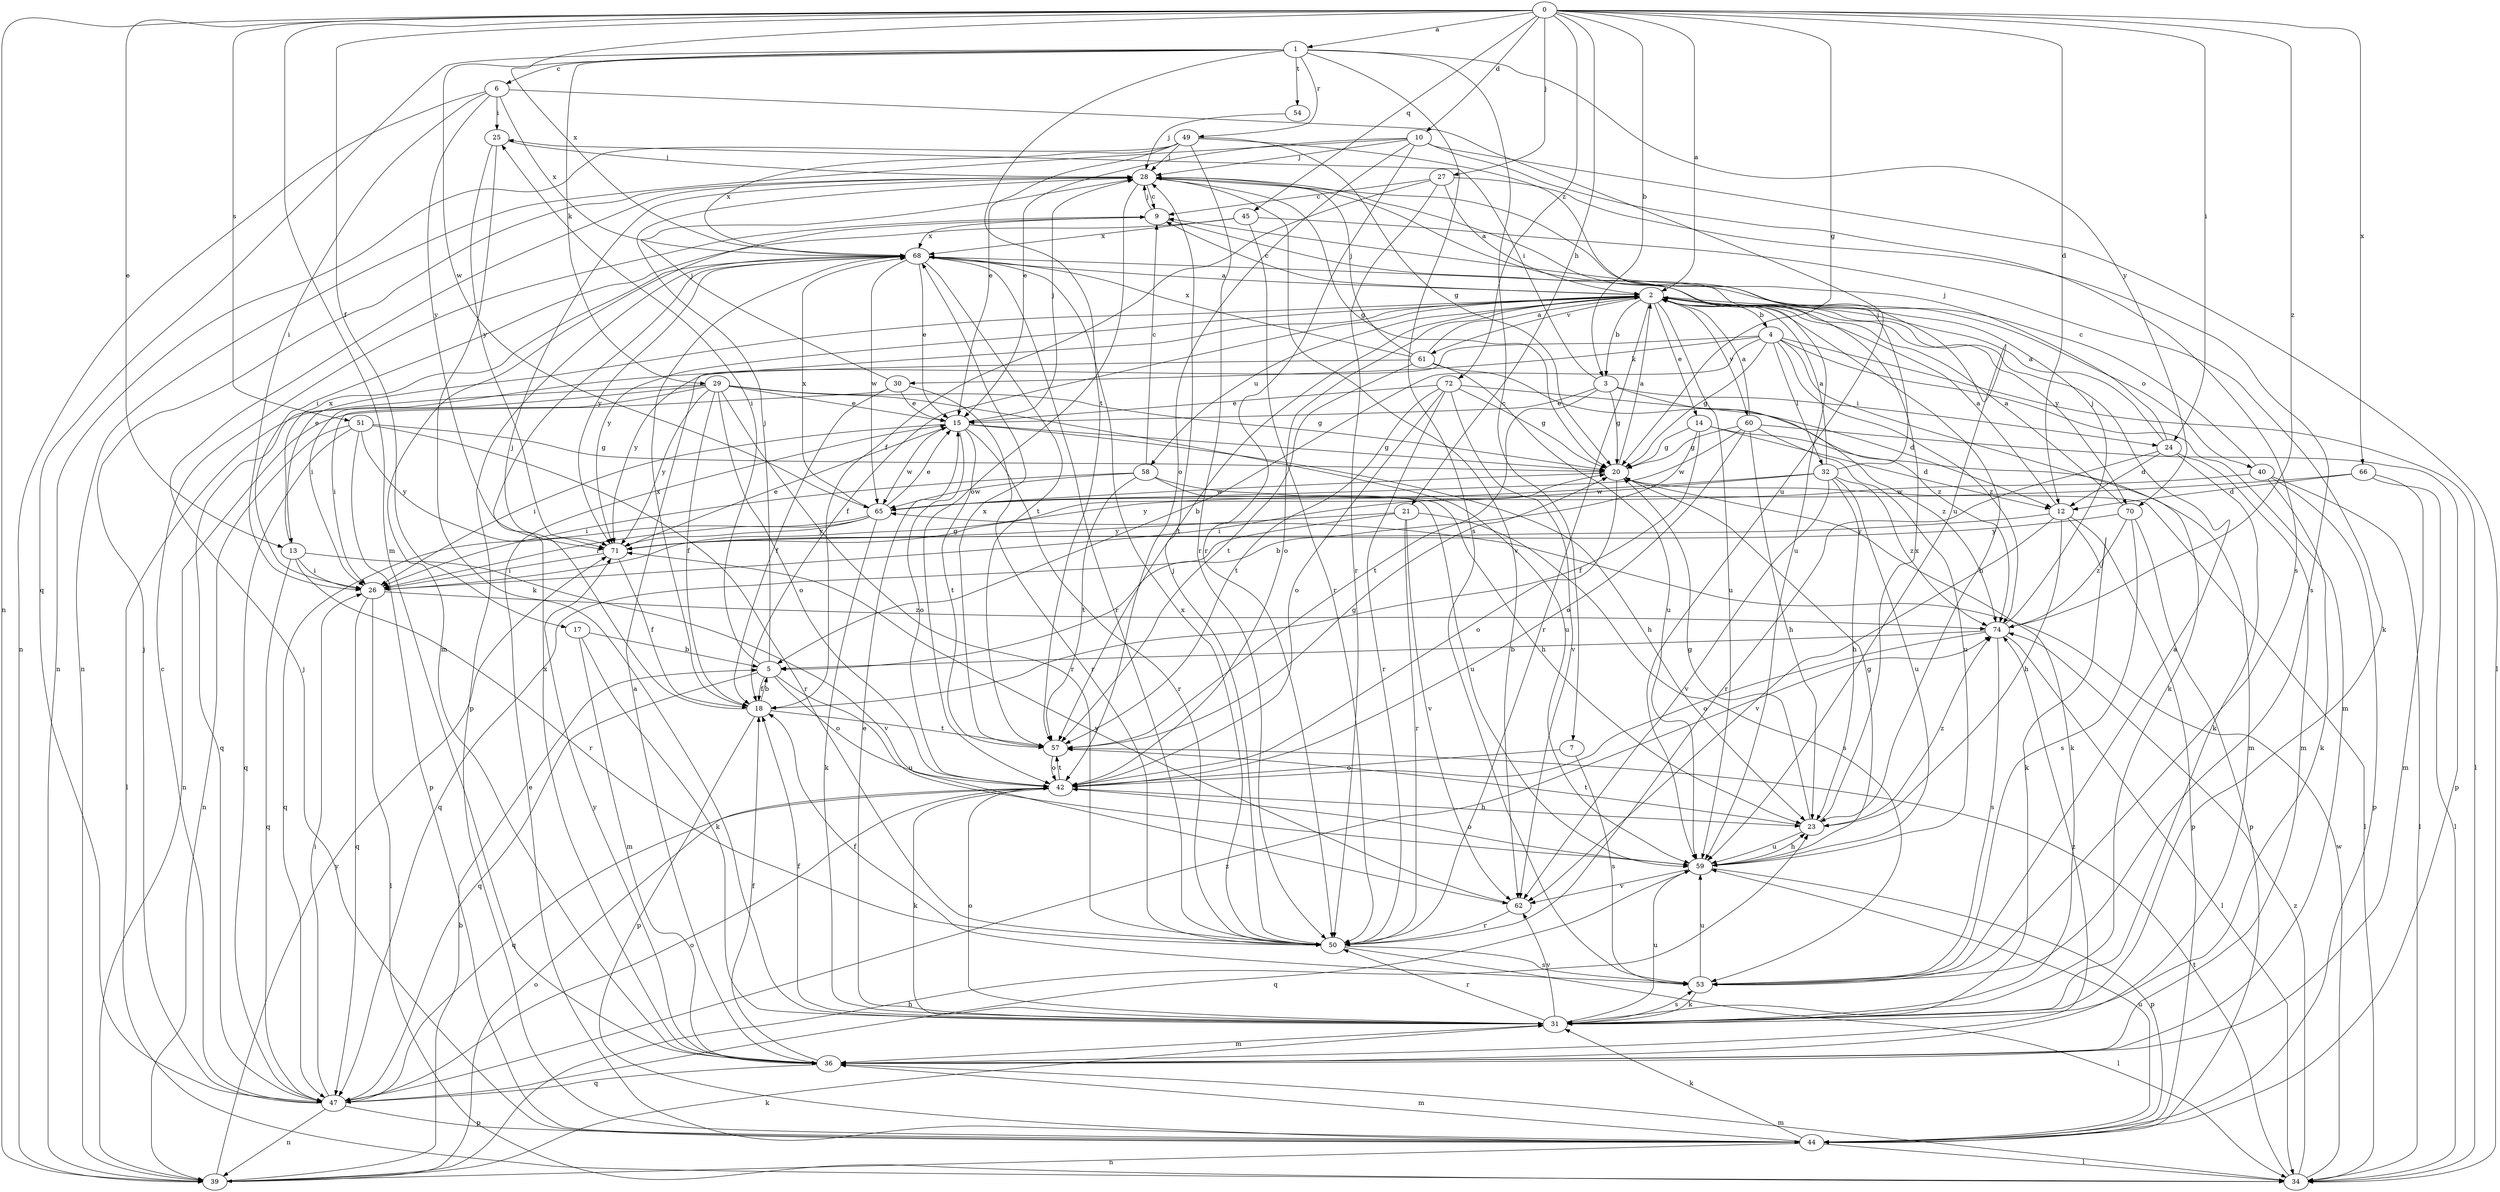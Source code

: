 strict digraph  {
0;
1;
2;
3;
4;
5;
6;
7;
9;
10;
12;
13;
14;
15;
17;
18;
20;
21;
23;
24;
25;
26;
27;
28;
29;
30;
31;
32;
34;
36;
39;
40;
42;
44;
45;
47;
49;
50;
51;
53;
54;
57;
58;
59;
60;
61;
62;
65;
66;
68;
70;
71;
72;
74;
0 -> 1  [label=a];
0 -> 2  [label=a];
0 -> 3  [label=b];
0 -> 10  [label=d];
0 -> 12  [label=d];
0 -> 13  [label=e];
0 -> 17  [label=f];
0 -> 20  [label=g];
0 -> 21  [label=h];
0 -> 24  [label=i];
0 -> 27  [label=j];
0 -> 36  [label=m];
0 -> 39  [label=n];
0 -> 45  [label=q];
0 -> 51  [label=s];
0 -> 66  [label=x];
0 -> 68  [label=x];
0 -> 72  [label=z];
0 -> 74  [label=z];
1 -> 6  [label=c];
1 -> 7  [label=c];
1 -> 29  [label=k];
1 -> 47  [label=q];
1 -> 49  [label=r];
1 -> 53  [label=s];
1 -> 54  [label=t];
1 -> 57  [label=t];
1 -> 65  [label=w];
1 -> 70  [label=y];
2 -> 3  [label=b];
2 -> 4  [label=b];
2 -> 9  [label=c];
2 -> 13  [label=e];
2 -> 14  [label=e];
2 -> 18  [label=f];
2 -> 23  [label=h];
2 -> 40  [label=o];
2 -> 42  [label=o];
2 -> 50  [label=r];
2 -> 57  [label=t];
2 -> 58  [label=u];
2 -> 59  [label=u];
2 -> 60  [label=v];
2 -> 61  [label=v];
2 -> 70  [label=y];
2 -> 71  [label=y];
3 -> 15  [label=e];
3 -> 20  [label=g];
3 -> 24  [label=i];
3 -> 25  [label=i];
3 -> 57  [label=t];
3 -> 74  [label=z];
4 -> 5  [label=b];
4 -> 20  [label=g];
4 -> 30  [label=k];
4 -> 31  [label=k];
4 -> 32  [label=l];
4 -> 34  [label=l];
4 -> 36  [label=m];
4 -> 71  [label=y];
4 -> 74  [label=z];
5 -> 18  [label=f];
5 -> 25  [label=i];
5 -> 28  [label=j];
5 -> 42  [label=o];
5 -> 47  [label=q];
5 -> 59  [label=u];
6 -> 25  [label=i];
6 -> 26  [label=i];
6 -> 39  [label=n];
6 -> 59  [label=u];
6 -> 68  [label=x];
6 -> 71  [label=y];
7 -> 42  [label=o];
7 -> 53  [label=s];
9 -> 28  [label=j];
9 -> 36  [label=m];
9 -> 59  [label=u];
9 -> 68  [label=x];
10 -> 15  [label=e];
10 -> 28  [label=j];
10 -> 34  [label=l];
10 -> 39  [label=n];
10 -> 42  [label=o];
10 -> 50  [label=r];
10 -> 53  [label=s];
12 -> 2  [label=a];
12 -> 23  [label=h];
12 -> 31  [label=k];
12 -> 44  [label=p];
12 -> 62  [label=v];
12 -> 71  [label=y];
13 -> 26  [label=i];
13 -> 47  [label=q];
13 -> 50  [label=r];
13 -> 62  [label=v];
13 -> 68  [label=x];
14 -> 5  [label=b];
14 -> 12  [label=d];
14 -> 18  [label=f];
14 -> 20  [label=g];
14 -> 36  [label=m];
15 -> 20  [label=g];
15 -> 23  [label=h];
15 -> 26  [label=i];
15 -> 28  [label=j];
15 -> 42  [label=o];
15 -> 50  [label=r];
15 -> 57  [label=t];
15 -> 65  [label=w];
17 -> 5  [label=b];
17 -> 31  [label=k];
17 -> 36  [label=m];
18 -> 5  [label=b];
18 -> 28  [label=j];
18 -> 44  [label=p];
18 -> 57  [label=t];
18 -> 68  [label=x];
20 -> 2  [label=a];
20 -> 31  [label=k];
20 -> 34  [label=l];
20 -> 42  [label=o];
20 -> 65  [label=w];
21 -> 47  [label=q];
21 -> 50  [label=r];
21 -> 53  [label=s];
21 -> 62  [label=v];
21 -> 71  [label=y];
23 -> 20  [label=g];
23 -> 57  [label=t];
23 -> 59  [label=u];
23 -> 68  [label=x];
23 -> 74  [label=z];
24 -> 2  [label=a];
24 -> 12  [label=d];
24 -> 28  [label=j];
24 -> 31  [label=k];
24 -> 36  [label=m];
24 -> 50  [label=r];
25 -> 28  [label=j];
25 -> 31  [label=k];
25 -> 71  [label=y];
26 -> 20  [label=g];
26 -> 34  [label=l];
26 -> 47  [label=q];
26 -> 74  [label=z];
27 -> 2  [label=a];
27 -> 9  [label=c];
27 -> 18  [label=f];
27 -> 50  [label=r];
27 -> 53  [label=s];
28 -> 9  [label=c];
28 -> 20  [label=g];
28 -> 42  [label=o];
28 -> 62  [label=v];
29 -> 15  [label=e];
29 -> 18  [label=f];
29 -> 20  [label=g];
29 -> 26  [label=i];
29 -> 34  [label=l];
29 -> 42  [label=o];
29 -> 47  [label=q];
29 -> 50  [label=r];
29 -> 59  [label=u];
29 -> 71  [label=y];
30 -> 15  [label=e];
30 -> 18  [label=f];
30 -> 28  [label=j];
30 -> 39  [label=n];
30 -> 50  [label=r];
31 -> 15  [label=e];
31 -> 18  [label=f];
31 -> 36  [label=m];
31 -> 42  [label=o];
31 -> 50  [label=r];
31 -> 53  [label=s];
31 -> 59  [label=u];
31 -> 62  [label=v];
32 -> 2  [label=a];
32 -> 23  [label=h];
32 -> 26  [label=i];
32 -> 28  [label=j];
32 -> 59  [label=u];
32 -> 62  [label=v];
32 -> 65  [label=w];
32 -> 74  [label=z];
34 -> 36  [label=m];
34 -> 57  [label=t];
34 -> 65  [label=w];
34 -> 74  [label=z];
36 -> 2  [label=a];
36 -> 18  [label=f];
36 -> 47  [label=q];
36 -> 68  [label=x];
36 -> 71  [label=y];
36 -> 74  [label=z];
39 -> 5  [label=b];
39 -> 23  [label=h];
39 -> 31  [label=k];
39 -> 42  [label=o];
39 -> 71  [label=y];
40 -> 9  [label=c];
40 -> 31  [label=k];
40 -> 34  [label=l];
40 -> 44  [label=p];
40 -> 65  [label=w];
42 -> 23  [label=h];
42 -> 31  [label=k];
42 -> 47  [label=q];
42 -> 57  [label=t];
44 -> 15  [label=e];
44 -> 28  [label=j];
44 -> 31  [label=k];
44 -> 34  [label=l];
44 -> 36  [label=m];
44 -> 39  [label=n];
44 -> 59  [label=u];
45 -> 26  [label=i];
45 -> 31  [label=k];
45 -> 50  [label=r];
45 -> 68  [label=x];
47 -> 9  [label=c];
47 -> 26  [label=i];
47 -> 28  [label=j];
47 -> 39  [label=n];
47 -> 42  [label=o];
47 -> 44  [label=p];
47 -> 74  [label=z];
49 -> 15  [label=e];
49 -> 20  [label=g];
49 -> 28  [label=j];
49 -> 39  [label=n];
49 -> 50  [label=r];
49 -> 59  [label=u];
49 -> 68  [label=x];
50 -> 28  [label=j];
50 -> 34  [label=l];
50 -> 53  [label=s];
50 -> 68  [label=x];
51 -> 20  [label=g];
51 -> 39  [label=n];
51 -> 44  [label=p];
51 -> 47  [label=q];
51 -> 50  [label=r];
51 -> 71  [label=y];
53 -> 2  [label=a];
53 -> 18  [label=f];
53 -> 31  [label=k];
53 -> 59  [label=u];
54 -> 28  [label=j];
57 -> 20  [label=g];
57 -> 42  [label=o];
57 -> 68  [label=x];
58 -> 9  [label=c];
58 -> 23  [label=h];
58 -> 26  [label=i];
58 -> 57  [label=t];
58 -> 59  [label=u];
58 -> 65  [label=w];
59 -> 20  [label=g];
59 -> 23  [label=h];
59 -> 42  [label=o];
59 -> 44  [label=p];
59 -> 47  [label=q];
59 -> 62  [label=v];
60 -> 2  [label=a];
60 -> 20  [label=g];
60 -> 23  [label=h];
60 -> 42  [label=o];
60 -> 44  [label=p];
60 -> 59  [label=u];
60 -> 65  [label=w];
61 -> 2  [label=a];
61 -> 26  [label=i];
61 -> 28  [label=j];
61 -> 57  [label=t];
61 -> 59  [label=u];
61 -> 68  [label=x];
61 -> 74  [label=z];
62 -> 50  [label=r];
62 -> 71  [label=y];
65 -> 15  [label=e];
65 -> 26  [label=i];
65 -> 31  [label=k];
65 -> 47  [label=q];
65 -> 68  [label=x];
65 -> 71  [label=y];
66 -> 12  [label=d];
66 -> 34  [label=l];
66 -> 36  [label=m];
66 -> 71  [label=y];
68 -> 2  [label=a];
68 -> 15  [label=e];
68 -> 44  [label=p];
68 -> 50  [label=r];
68 -> 57  [label=t];
68 -> 65  [label=w];
68 -> 71  [label=y];
70 -> 2  [label=a];
70 -> 44  [label=p];
70 -> 53  [label=s];
70 -> 71  [label=y];
70 -> 74  [label=z];
71 -> 15  [label=e];
71 -> 18  [label=f];
71 -> 26  [label=i];
72 -> 12  [label=d];
72 -> 15  [label=e];
72 -> 20  [label=g];
72 -> 42  [label=o];
72 -> 50  [label=r];
72 -> 57  [label=t];
72 -> 62  [label=v];
74 -> 5  [label=b];
74 -> 28  [label=j];
74 -> 34  [label=l];
74 -> 42  [label=o];
74 -> 53  [label=s];
}
